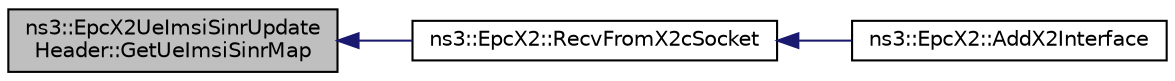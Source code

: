 digraph "ns3::EpcX2UeImsiSinrUpdateHeader::GetUeImsiSinrMap"
{
  edge [fontname="Helvetica",fontsize="10",labelfontname="Helvetica",labelfontsize="10"];
  node [fontname="Helvetica",fontsize="10",shape=record];
  rankdir="LR";
  Node1 [label="ns3::EpcX2UeImsiSinrUpdate\lHeader::GetUeImsiSinrMap",height=0.2,width=0.4,color="black", fillcolor="grey75", style="filled", fontcolor="black"];
  Node1 -> Node2 [dir="back",color="midnightblue",fontsize="10",style="solid"];
  Node2 [label="ns3::EpcX2::RecvFromX2cSocket",height=0.2,width=0.4,color="black", fillcolor="white", style="filled",URL="$df/d1e/classns3_1_1EpcX2.html#a72bf05af65397dab7bc65df72bb09ebf"];
  Node2 -> Node3 [dir="back",color="midnightblue",fontsize="10",style="solid"];
  Node3 [label="ns3::EpcX2::AddX2Interface",height=0.2,width=0.4,color="black", fillcolor="white", style="filled",URL="$df/d1e/classns3_1_1EpcX2.html#a4bcd4423802914da0356051ecf79d2f1"];
}
